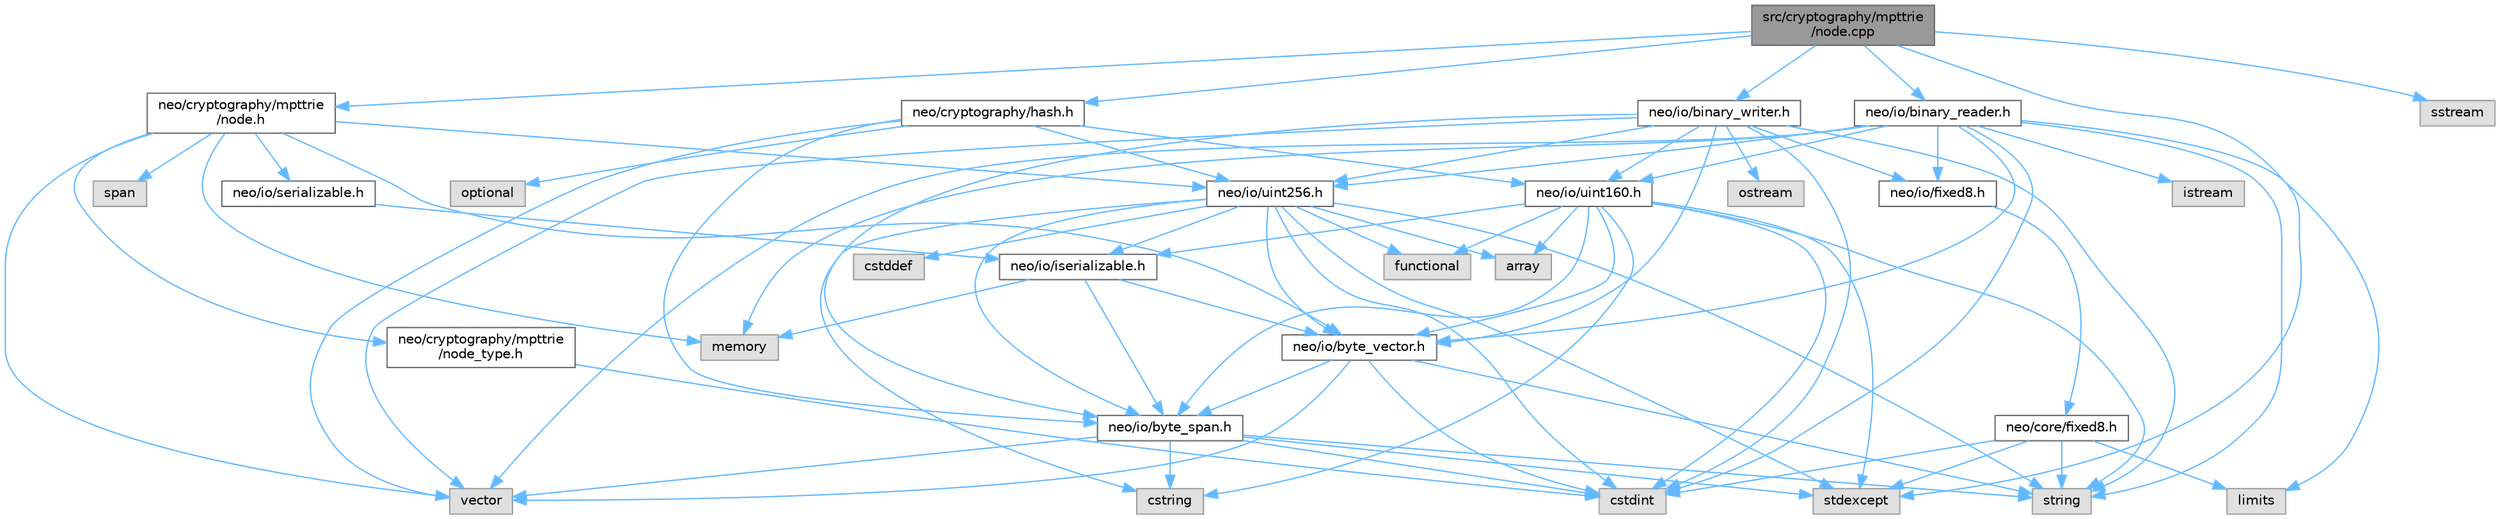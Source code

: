 digraph "src/cryptography/mpttrie/node.cpp"
{
 // LATEX_PDF_SIZE
  bgcolor="transparent";
  edge [fontname=Helvetica,fontsize=10,labelfontname=Helvetica,labelfontsize=10];
  node [fontname=Helvetica,fontsize=10,shape=box,height=0.2,width=0.4];
  Node1 [id="Node000001",label="src/cryptography/mpttrie\l/node.cpp",height=0.2,width=0.4,color="gray40", fillcolor="grey60", style="filled", fontcolor="black",tooltip=" "];
  Node1 -> Node2 [id="edge76_Node000001_Node000002",color="steelblue1",style="solid",tooltip=" "];
  Node2 [id="Node000002",label="neo/cryptography/hash.h",height=0.2,width=0.4,color="grey40", fillcolor="white", style="filled",URL="$hash_8h.html",tooltip=" "];
  Node2 -> Node3 [id="edge77_Node000002_Node000003",color="steelblue1",style="solid",tooltip=" "];
  Node3 [id="Node000003",label="neo/io/byte_span.h",height=0.2,width=0.4,color="grey40", fillcolor="white", style="filled",URL="$io_2byte__span_8h.html",tooltip=" "];
  Node3 -> Node4 [id="edge78_Node000003_Node000004",color="steelblue1",style="solid",tooltip=" "];
  Node4 [id="Node000004",label="cstdint",height=0.2,width=0.4,color="grey60", fillcolor="#E0E0E0", style="filled",tooltip=" "];
  Node3 -> Node5 [id="edge79_Node000003_Node000005",color="steelblue1",style="solid",tooltip=" "];
  Node5 [id="Node000005",label="cstring",height=0.2,width=0.4,color="grey60", fillcolor="#E0E0E0", style="filled",tooltip=" "];
  Node3 -> Node6 [id="edge80_Node000003_Node000006",color="steelblue1",style="solid",tooltip=" "];
  Node6 [id="Node000006",label="stdexcept",height=0.2,width=0.4,color="grey60", fillcolor="#E0E0E0", style="filled",tooltip=" "];
  Node3 -> Node7 [id="edge81_Node000003_Node000007",color="steelblue1",style="solid",tooltip=" "];
  Node7 [id="Node000007",label="string",height=0.2,width=0.4,color="grey60", fillcolor="#E0E0E0", style="filled",tooltip=" "];
  Node3 -> Node8 [id="edge82_Node000003_Node000008",color="steelblue1",style="solid",tooltip=" "];
  Node8 [id="Node000008",label="vector",height=0.2,width=0.4,color="grey60", fillcolor="#E0E0E0", style="filled",tooltip=" "];
  Node2 -> Node9 [id="edge83_Node000002_Node000009",color="steelblue1",style="solid",tooltip=" "];
  Node9 [id="Node000009",label="neo/io/uint160.h",height=0.2,width=0.4,color="grey40", fillcolor="white", style="filled",URL="$uint160_8h.html",tooltip=" "];
  Node9 -> Node3 [id="edge84_Node000009_Node000003",color="steelblue1",style="solid",tooltip=" "];
  Node9 -> Node10 [id="edge85_Node000009_Node000010",color="steelblue1",style="solid",tooltip=" "];
  Node10 [id="Node000010",label="neo/io/byte_vector.h",height=0.2,width=0.4,color="grey40", fillcolor="white", style="filled",URL="$io_2byte__vector_8h.html",tooltip=" "];
  Node10 -> Node3 [id="edge86_Node000010_Node000003",color="steelblue1",style="solid",tooltip=" "];
  Node10 -> Node4 [id="edge87_Node000010_Node000004",color="steelblue1",style="solid",tooltip=" "];
  Node10 -> Node7 [id="edge88_Node000010_Node000007",color="steelblue1",style="solid",tooltip=" "];
  Node10 -> Node8 [id="edge89_Node000010_Node000008",color="steelblue1",style="solid",tooltip=" "];
  Node9 -> Node11 [id="edge90_Node000009_Node000011",color="steelblue1",style="solid",tooltip=" "];
  Node11 [id="Node000011",label="neo/io/iserializable.h",height=0.2,width=0.4,color="grey40", fillcolor="white", style="filled",URL="$iserializable_8h.html",tooltip=" "];
  Node11 -> Node3 [id="edge91_Node000011_Node000003",color="steelblue1",style="solid",tooltip=" "];
  Node11 -> Node10 [id="edge92_Node000011_Node000010",color="steelblue1",style="solid",tooltip=" "];
  Node11 -> Node12 [id="edge93_Node000011_Node000012",color="steelblue1",style="solid",tooltip=" "];
  Node12 [id="Node000012",label="memory",height=0.2,width=0.4,color="grey60", fillcolor="#E0E0E0", style="filled",tooltip=" "];
  Node9 -> Node13 [id="edge94_Node000009_Node000013",color="steelblue1",style="solid",tooltip=" "];
  Node13 [id="Node000013",label="array",height=0.2,width=0.4,color="grey60", fillcolor="#E0E0E0", style="filled",tooltip=" "];
  Node9 -> Node4 [id="edge95_Node000009_Node000004",color="steelblue1",style="solid",tooltip=" "];
  Node9 -> Node5 [id="edge96_Node000009_Node000005",color="steelblue1",style="solid",tooltip=" "];
  Node9 -> Node14 [id="edge97_Node000009_Node000014",color="steelblue1",style="solid",tooltip=" "];
  Node14 [id="Node000014",label="functional",height=0.2,width=0.4,color="grey60", fillcolor="#E0E0E0", style="filled",tooltip=" "];
  Node9 -> Node6 [id="edge98_Node000009_Node000006",color="steelblue1",style="solid",tooltip=" "];
  Node9 -> Node7 [id="edge99_Node000009_Node000007",color="steelblue1",style="solid",tooltip=" "];
  Node2 -> Node15 [id="edge100_Node000002_Node000015",color="steelblue1",style="solid",tooltip=" "];
  Node15 [id="Node000015",label="neo/io/uint256.h",height=0.2,width=0.4,color="grey40", fillcolor="white", style="filled",URL="$uint256_8h.html",tooltip=" "];
  Node15 -> Node3 [id="edge101_Node000015_Node000003",color="steelblue1",style="solid",tooltip=" "];
  Node15 -> Node10 [id="edge102_Node000015_Node000010",color="steelblue1",style="solid",tooltip=" "];
  Node15 -> Node11 [id="edge103_Node000015_Node000011",color="steelblue1",style="solid",tooltip=" "];
  Node15 -> Node13 [id="edge104_Node000015_Node000013",color="steelblue1",style="solid",tooltip=" "];
  Node15 -> Node16 [id="edge105_Node000015_Node000016",color="steelblue1",style="solid",tooltip=" "];
  Node16 [id="Node000016",label="cstddef",height=0.2,width=0.4,color="grey60", fillcolor="#E0E0E0", style="filled",tooltip=" "];
  Node15 -> Node4 [id="edge106_Node000015_Node000004",color="steelblue1",style="solid",tooltip=" "];
  Node15 -> Node5 [id="edge107_Node000015_Node000005",color="steelblue1",style="solid",tooltip=" "];
  Node15 -> Node14 [id="edge108_Node000015_Node000014",color="steelblue1",style="solid",tooltip=" "];
  Node15 -> Node6 [id="edge109_Node000015_Node000006",color="steelblue1",style="solid",tooltip=" "];
  Node15 -> Node7 [id="edge110_Node000015_Node000007",color="steelblue1",style="solid",tooltip=" "];
  Node2 -> Node17 [id="edge111_Node000002_Node000017",color="steelblue1",style="solid",tooltip=" "];
  Node17 [id="Node000017",label="optional",height=0.2,width=0.4,color="grey60", fillcolor="#E0E0E0", style="filled",tooltip=" "];
  Node2 -> Node8 [id="edge112_Node000002_Node000008",color="steelblue1",style="solid",tooltip=" "];
  Node1 -> Node18 [id="edge113_Node000001_Node000018",color="steelblue1",style="solid",tooltip=" "];
  Node18 [id="Node000018",label="neo/cryptography/mpttrie\l/node.h",height=0.2,width=0.4,color="grey40", fillcolor="white", style="filled",URL="$node_8h.html",tooltip=" "];
  Node18 -> Node19 [id="edge114_Node000018_Node000019",color="steelblue1",style="solid",tooltip=" "];
  Node19 [id="Node000019",label="neo/cryptography/mpttrie\l/node_type.h",height=0.2,width=0.4,color="grey40", fillcolor="white", style="filled",URL="$node__type_8h.html",tooltip=" "];
  Node19 -> Node4 [id="edge115_Node000019_Node000004",color="steelblue1",style="solid",tooltip=" "];
  Node18 -> Node10 [id="edge116_Node000018_Node000010",color="steelblue1",style="solid",tooltip=" "];
  Node18 -> Node20 [id="edge117_Node000018_Node000020",color="steelblue1",style="solid",tooltip=" "];
  Node20 [id="Node000020",label="neo/io/serializable.h",height=0.2,width=0.4,color="grey40", fillcolor="white", style="filled",URL="$serializable_8h.html",tooltip=" "];
  Node20 -> Node11 [id="edge118_Node000020_Node000011",color="steelblue1",style="solid",tooltip=" "];
  Node18 -> Node15 [id="edge119_Node000018_Node000015",color="steelblue1",style="solid",tooltip=" "];
  Node18 -> Node12 [id="edge120_Node000018_Node000012",color="steelblue1",style="solid",tooltip=" "];
  Node18 -> Node21 [id="edge121_Node000018_Node000021",color="steelblue1",style="solid",tooltip=" "];
  Node21 [id="Node000021",label="span",height=0.2,width=0.4,color="grey60", fillcolor="#E0E0E0", style="filled",tooltip=" "];
  Node18 -> Node8 [id="edge122_Node000018_Node000008",color="steelblue1",style="solid",tooltip=" "];
  Node1 -> Node22 [id="edge123_Node000001_Node000022",color="steelblue1",style="solid",tooltip=" "];
  Node22 [id="Node000022",label="neo/io/binary_reader.h",height=0.2,width=0.4,color="grey40", fillcolor="white", style="filled",URL="$binary__reader_8h.html",tooltip=" "];
  Node22 -> Node10 [id="edge124_Node000022_Node000010",color="steelblue1",style="solid",tooltip=" "];
  Node22 -> Node23 [id="edge125_Node000022_Node000023",color="steelblue1",style="solid",tooltip=" "];
  Node23 [id="Node000023",label="neo/io/fixed8.h",height=0.2,width=0.4,color="grey40", fillcolor="white", style="filled",URL="$io_2fixed8_8h.html",tooltip=" "];
  Node23 -> Node24 [id="edge126_Node000023_Node000024",color="steelblue1",style="solid",tooltip=" "];
  Node24 [id="Node000024",label="neo/core/fixed8.h",height=0.2,width=0.4,color="grey40", fillcolor="white", style="filled",URL="$core_2fixed8_8h.html",tooltip=" "];
  Node24 -> Node4 [id="edge127_Node000024_Node000004",color="steelblue1",style="solid",tooltip=" "];
  Node24 -> Node25 [id="edge128_Node000024_Node000025",color="steelblue1",style="solid",tooltip=" "];
  Node25 [id="Node000025",label="limits",height=0.2,width=0.4,color="grey60", fillcolor="#E0E0E0", style="filled",tooltip=" "];
  Node24 -> Node6 [id="edge129_Node000024_Node000006",color="steelblue1",style="solid",tooltip=" "];
  Node24 -> Node7 [id="edge130_Node000024_Node000007",color="steelblue1",style="solid",tooltip=" "];
  Node22 -> Node9 [id="edge131_Node000022_Node000009",color="steelblue1",style="solid",tooltip=" "];
  Node22 -> Node15 [id="edge132_Node000022_Node000015",color="steelblue1",style="solid",tooltip=" "];
  Node22 -> Node4 [id="edge133_Node000022_Node000004",color="steelblue1",style="solid",tooltip=" "];
  Node22 -> Node26 [id="edge134_Node000022_Node000026",color="steelblue1",style="solid",tooltip=" "];
  Node26 [id="Node000026",label="istream",height=0.2,width=0.4,color="grey60", fillcolor="#E0E0E0", style="filled",tooltip=" "];
  Node22 -> Node25 [id="edge135_Node000022_Node000025",color="steelblue1",style="solid",tooltip=" "];
  Node22 -> Node12 [id="edge136_Node000022_Node000012",color="steelblue1",style="solid",tooltip=" "];
  Node22 -> Node7 [id="edge137_Node000022_Node000007",color="steelblue1",style="solid",tooltip=" "];
  Node22 -> Node8 [id="edge138_Node000022_Node000008",color="steelblue1",style="solid",tooltip=" "];
  Node1 -> Node27 [id="edge139_Node000001_Node000027",color="steelblue1",style="solid",tooltip=" "];
  Node27 [id="Node000027",label="neo/io/binary_writer.h",height=0.2,width=0.4,color="grey40", fillcolor="white", style="filled",URL="$binary__writer_8h.html",tooltip=" "];
  Node27 -> Node3 [id="edge140_Node000027_Node000003",color="steelblue1",style="solid",tooltip=" "];
  Node27 -> Node10 [id="edge141_Node000027_Node000010",color="steelblue1",style="solid",tooltip=" "];
  Node27 -> Node23 [id="edge142_Node000027_Node000023",color="steelblue1",style="solid",tooltip=" "];
  Node27 -> Node9 [id="edge143_Node000027_Node000009",color="steelblue1",style="solid",tooltip=" "];
  Node27 -> Node15 [id="edge144_Node000027_Node000015",color="steelblue1",style="solid",tooltip=" "];
  Node27 -> Node4 [id="edge145_Node000027_Node000004",color="steelblue1",style="solid",tooltip=" "];
  Node27 -> Node28 [id="edge146_Node000027_Node000028",color="steelblue1",style="solid",tooltip=" "];
  Node28 [id="Node000028",label="ostream",height=0.2,width=0.4,color="grey60", fillcolor="#E0E0E0", style="filled",tooltip=" "];
  Node27 -> Node7 [id="edge147_Node000027_Node000007",color="steelblue1",style="solid",tooltip=" "];
  Node27 -> Node8 [id="edge148_Node000027_Node000008",color="steelblue1",style="solid",tooltip=" "];
  Node1 -> Node29 [id="edge149_Node000001_Node000029",color="steelblue1",style="solid",tooltip=" "];
  Node29 [id="Node000029",label="sstream",height=0.2,width=0.4,color="grey60", fillcolor="#E0E0E0", style="filled",tooltip=" "];
  Node1 -> Node6 [id="edge150_Node000001_Node000006",color="steelblue1",style="solid",tooltip=" "];
}
